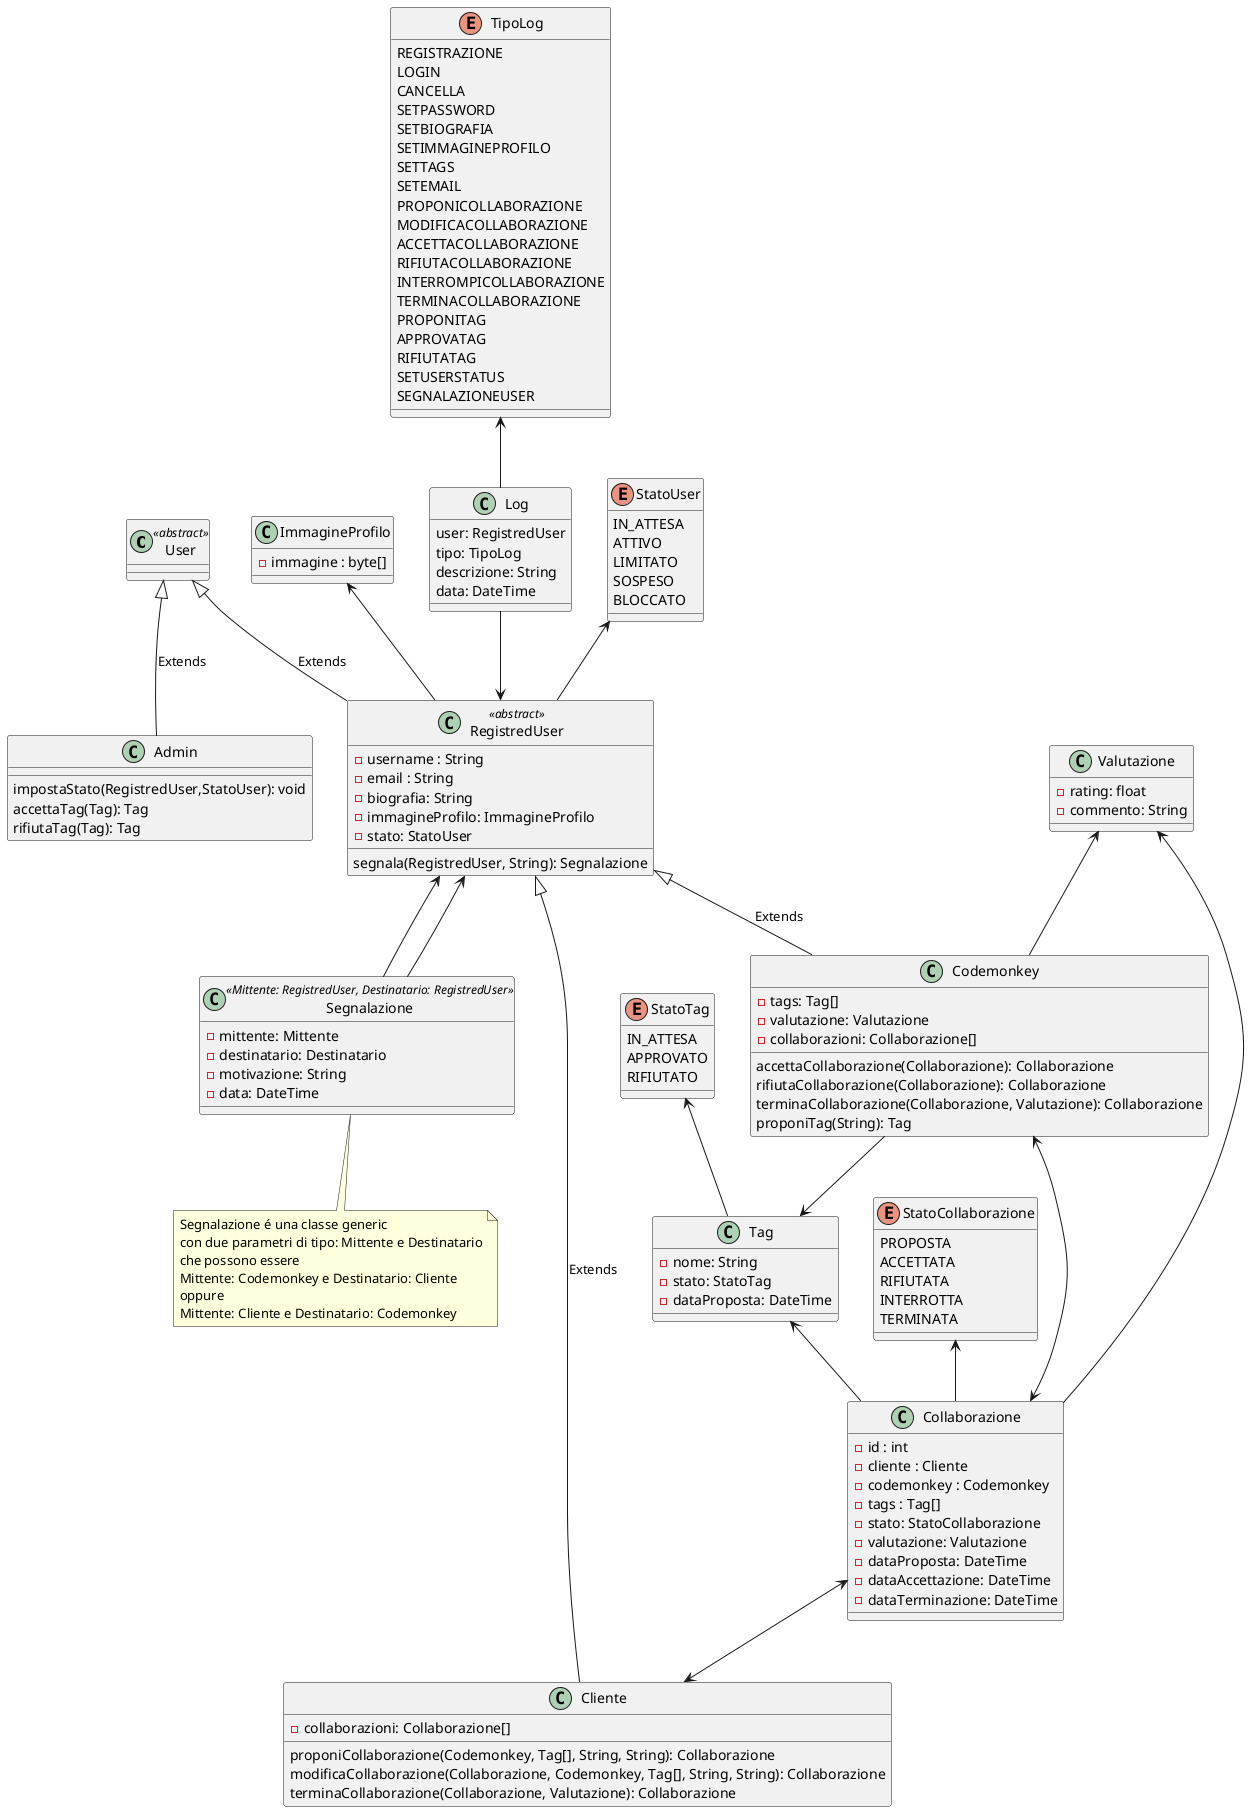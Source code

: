 @startuml modello_di_dettaglio_del_dominio

class User<<abstract>>{
}

class RegistredUser<<abstract>> {
	- username : String
	- email : String
	- biografia: String
	- immagineProfilo: ImmagineProfilo
}

class Codemonkey {
	- tags: Tag[]
}

class ImmagineProfilo {
	- immagine : byte[]
}

class Collaborazione{
	- id : int
	- cliente : Cliente
	- codemonkey : Codemonkey
	- tags : Tag[]
	- stato: StatoCollaborazione
	- valutazione: Valutazione
	- dataProposta: DateTime
	- dataAccettazione: DateTime
	- dataTerminazione: DateTime
}

class Cliente{
	- collaborazioni: Collaborazione[]
	proponiCollaborazione(Codemonkey, Tag[], String, String): Collaborazione
	modificaCollaborazione(Collaborazione, Codemonkey, Tag[], String, String): Collaborazione
	terminaCollaborazione(Collaborazione, Valutazione): Collaborazione
}

class Codemonkey{
	- valutazione: Valutazione
	- collaborazioni: Collaborazione[]
	accettaCollaborazione(Collaborazione): Collaborazione
	rifiutaCollaborazione(Collaborazione): Collaborazione
	terminaCollaborazione(Collaborazione, Valutazione): Collaborazione
}

enum StatoCollaborazione {
	PROPOSTA
	ACCETTATA
	RIFIUTATA
	INTERROTTA
	TERMINATA
}

class Valutazione {
	- rating: float
	- commento: String
}

enum TipoLog{
	REGISTRAZIONE
	LOGIN
	CANCELLA
	SETPASSWORD
	SETBIOGRAFIA
	SETIMMAGINEPROFILO
	SETTAGS
	SETEMAIL
	PROPONICOLLABORAZIONE
	MODIFICACOLLABORAZIONE
	ACCETTACOLLABORAZIONE
	RIFIUTACOLLABORAZIONE
	INTERROMPICOLLABORAZIONE
	TERMINACOLLABORAZIONE
	PROPONITAG
	APPROVATAG
	RIFIUTATAG
	SETUSERSTATUS
	SEGNALAZIONEUSER
}

class Log {
	user: RegistredUser
	tipo: TipoLog
	descrizione: String
	data: DateTime
}

class Segnalazione<<Mittente: RegistredUser, Destinatario: RegistredUser>>{
	- mittente: Mittente
	- destinatario: Destinatario
	- motivazione: String
	- data: DateTime
}

note bottom of Segnalazione
	Segnalazione é una classe generic
	con due parametri di tipo: Mittente e Destinatario
	che possono essere
	Mittente: Codemonkey e Destinatario: Cliente
	oppure
	Mittente: Cliente e Destinatario: Codemonkey
end note

class RegistredUser {
	- stato: StatoUser
	segnala(RegistredUser, String): Segnalazione
}

enum StatoUser {
	IN_ATTESA
	ATTIVO
	LIMITATO
	SOSPESO
	BLOCCATO
}

class Admin {
	impostaStato(RegistredUser,StatoUser): void
}

enum StatoTag{
	IN_ATTESA
	APPROVATO
	RIFIUTATO
}

class Tag{
	- nome: String
	- stato: StatoTag
	- dataProposta: DateTime
}

class Codemonkey {
	proponiTag(String): Tag
}

class Admin {
	accettaTag(Tag): Tag
	rifiutaTag(Tag): Tag
}


User <|-- RegistredUser: Extends
User <|-- Admin: Extends
RegistredUser <|-- Cliente: Extends
RegistredUser <|-- Codemonkey: Extends

ImmagineProfilo <-- RegistredUser
Codemonkey --> Tag
Tag <-- Collaborazione
Valutazione <-- Collaborazione
Valutazione <-- Codemonkey
StatoCollaborazione <-- Collaborazione
Collaborazione <--> Cliente
Collaborazione <--> Codemonkey
TipoLog <-- Log
Log --> RegistredUser
StatoUser <-- RegistredUser
RegistredUser <-- Segnalazione
RegistredUser <-- Segnalazione
StatoTag <-- Tag

@enduml
